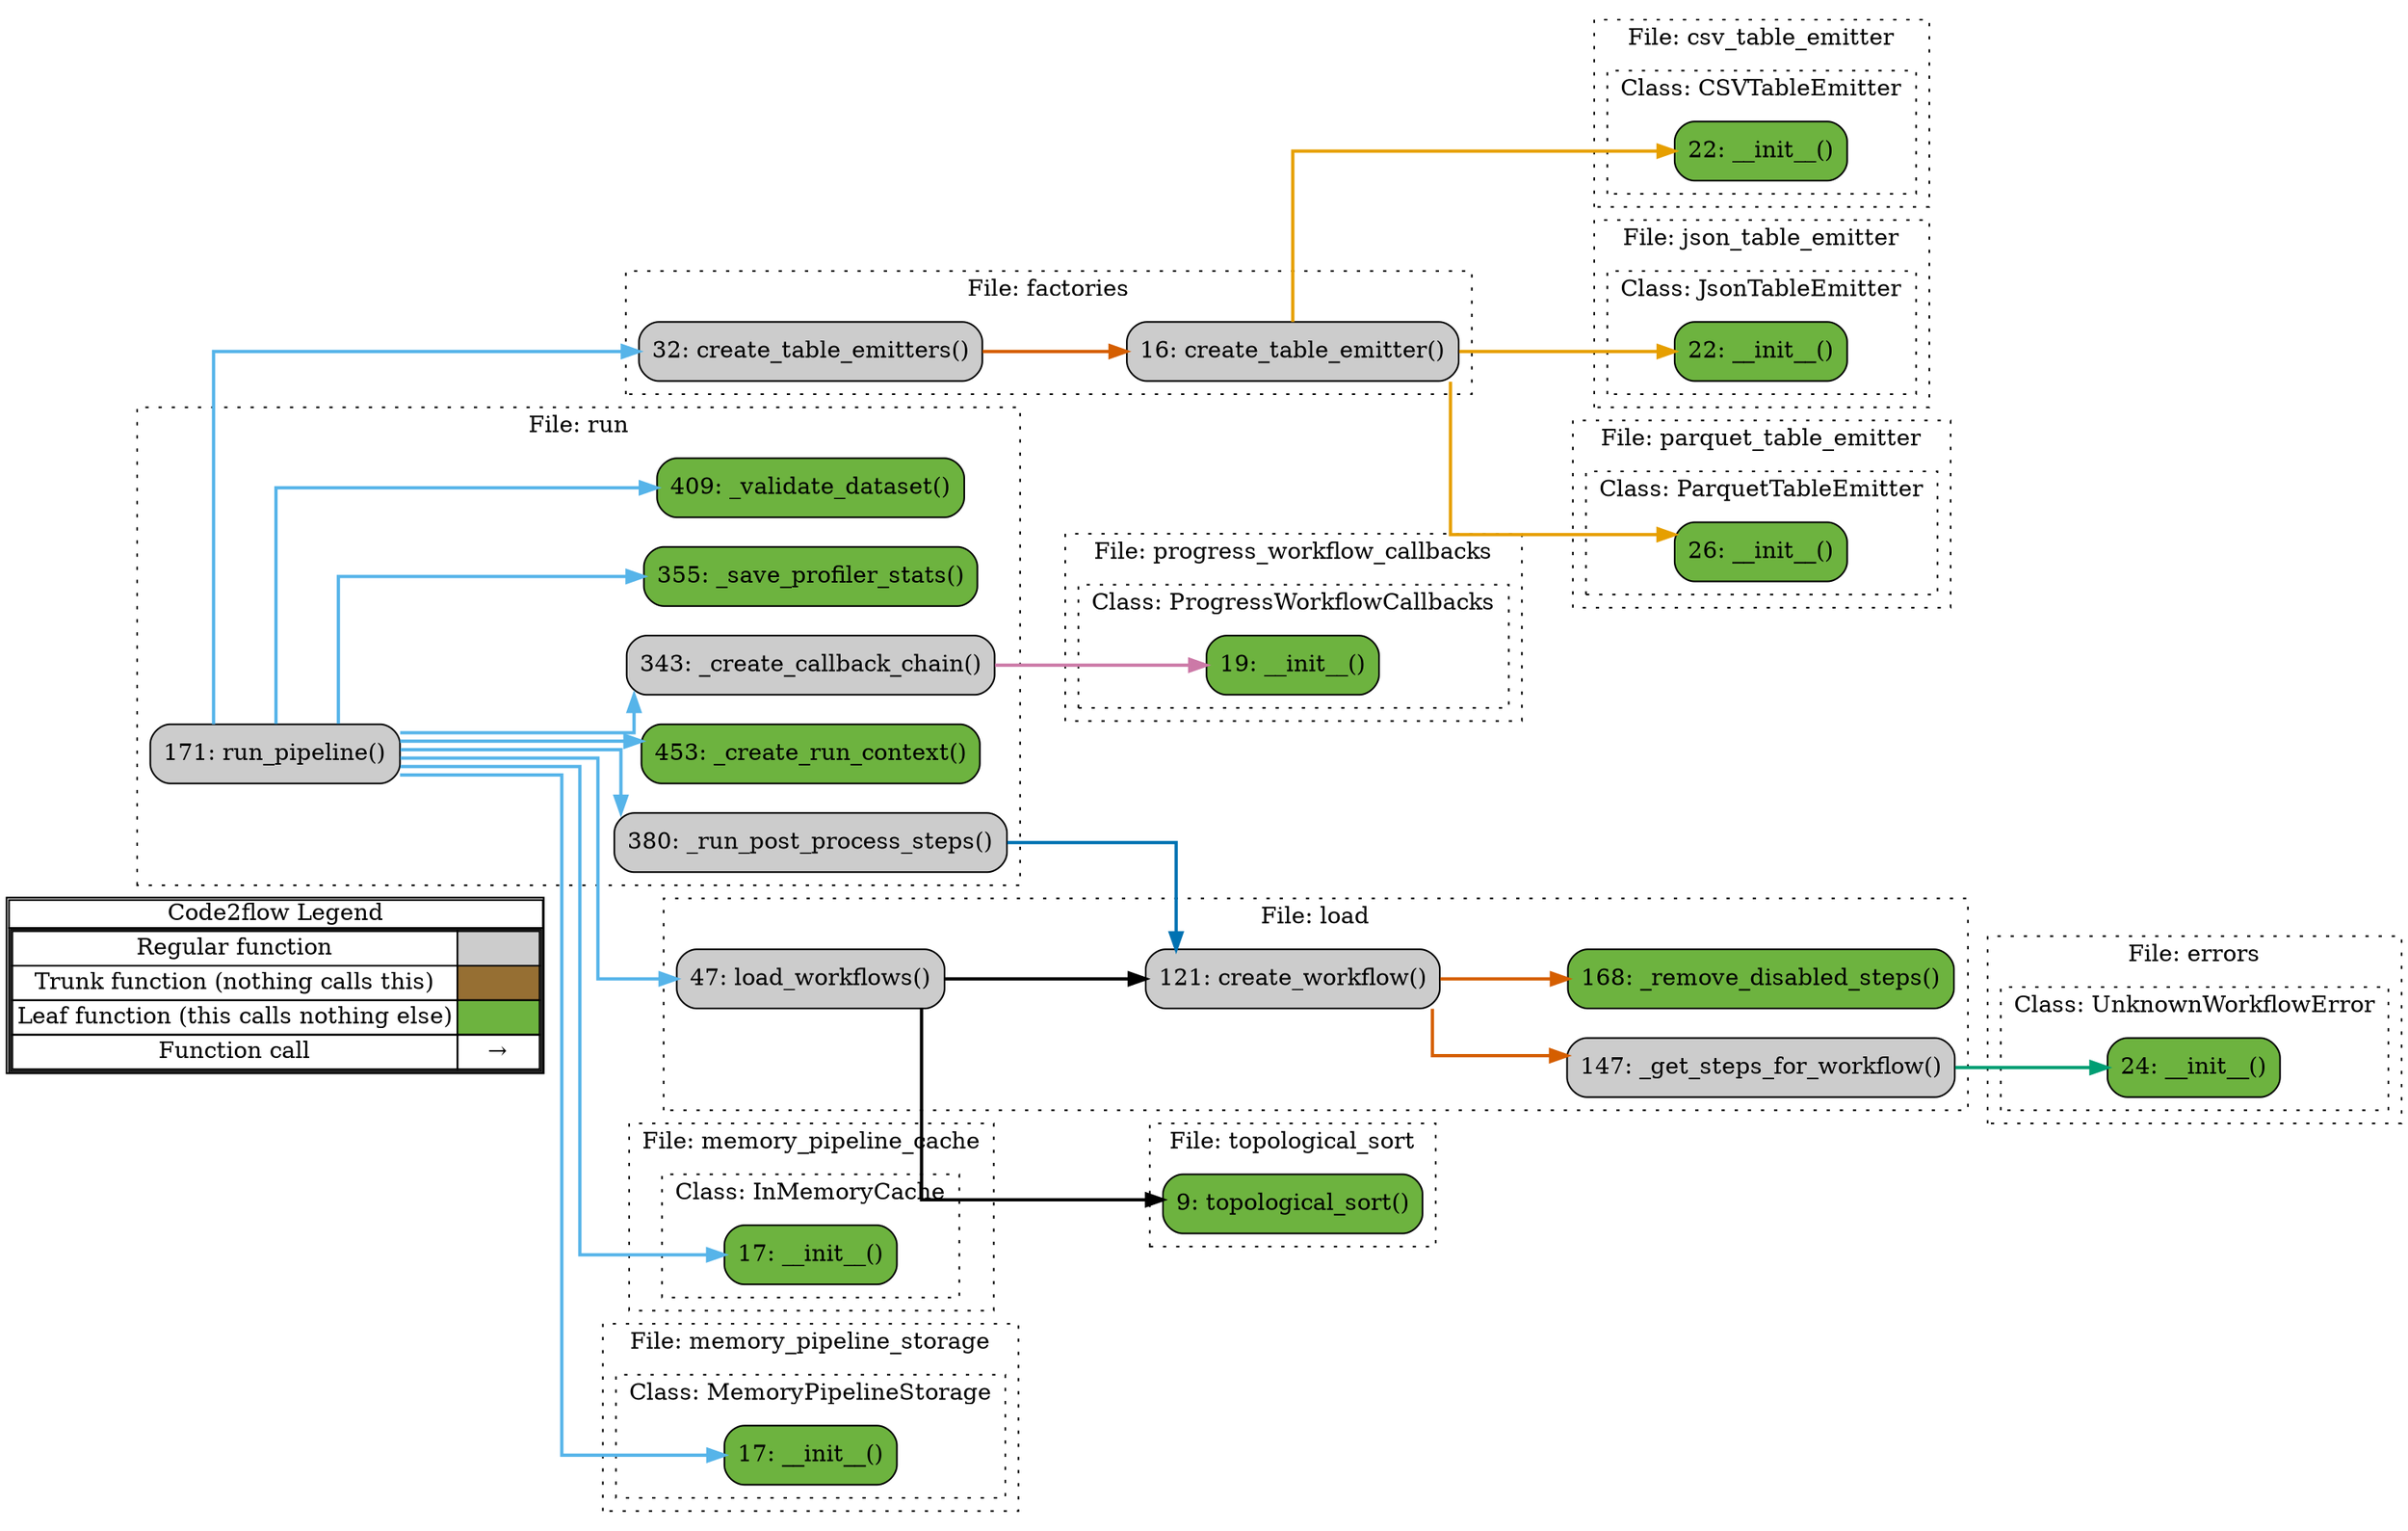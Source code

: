 digraph G {
concentrate=true;
splines="ortho";
rankdir="LR";
subgraph legend{
    rank = min;
    label = "legend";
    Legend [shape=none, margin=0, label = <
        <table cellspacing="0" cellpadding="0" border="1"><tr><td>Code2flow Legend</td></tr><tr><td>
        <table cellspacing="0">
        <tr><td>Regular function</td><td width="50px" bgcolor='#cccccc'></td></tr>
        <tr><td>Trunk function (nothing calls this)</td><td bgcolor='#966F33'></td></tr>
        <tr><td>Leaf function (this calls nothing else)</td><td bgcolor='#6db33f'></td></tr>
        <tr><td>Function call</td><td><font color='black'>&#8594;</font></td></tr>
        </table></td></tr></table>
        >];
}node_dd8db00a [label="22: __init__()" name="csv_table_emitter::CSVTableEmitter.__init__" shape="rect" style="rounded,filled" fillcolor="#6db33f" ];
node_608366f7 [label="24: __init__()" name="errors::UnknownWorkflowError.__init__" shape="rect" style="rounded,filled" fillcolor="#6db33f" ];
node_7c02a0d1 [label="16: create_table_emitter()" name="factories::create_table_emitter" shape="rect" style="rounded,filled" fillcolor="#cccccc" ];
node_84bea6ee [label="32: create_table_emitters()" name="factories::create_table_emitters" shape="rect" style="rounded,filled" fillcolor="#cccccc" ];
node_d12e0110 [label="22: __init__()" name="json_table_emitter::JsonTableEmitter.__init__" shape="rect" style="rounded,filled" fillcolor="#6db33f" ];
node_34b2227b [label="147: _get_steps_for_workflow()" name="load::_get_steps_for_workflow" shape="rect" style="rounded,filled" fillcolor="#cccccc" ];
node_d65e332d [label="168: _remove_disabled_steps()" name="load::_remove_disabled_steps" shape="rect" style="rounded,filled" fillcolor="#6db33f" ];
node_8c3b51ee [label="121: create_workflow()" name="load::create_workflow" shape="rect" style="rounded,filled" fillcolor="#cccccc" ];
node_9f51f280 [label="47: load_workflows()" name="load::load_workflows" shape="rect" style="rounded,filled" fillcolor="#cccccc" ];
node_7766d017 [label="17: __init__()" name="memory_pipeline_cache::InMemoryCache.__init__" shape="rect" style="rounded,filled" fillcolor="#6db33f" ];
node_baf15f0c [label="17: __init__()" name="memory_pipeline_storage::MemoryPipelineStorage.__init__" shape="rect" style="rounded,filled" fillcolor="#6db33f" ];
node_2e006044 [label="26: __init__()" name="parquet_table_emitter::ParquetTableEmitter.__init__" shape="rect" style="rounded,filled" fillcolor="#6db33f" ];
node_465ad7e2 [label="19: __init__()" name="progress_workflow_callbacks::ProgressWorkflowCallbacks.__init__" shape="rect" style="rounded,filled" fillcolor="#6db33f" ];
node_c8e0ab3f [label="343: _create_callback_chain()" name="run::_create_callback_chain" shape="rect" style="rounded,filled" fillcolor="#cccccc" ];
node_514e4443 [label="453: _create_run_context()" name="run::_create_run_context" shape="rect" style="rounded,filled" fillcolor="#6db33f" ];
node_98b2fad5 [label="380: _run_post_process_steps()" name="run::_run_post_process_steps" shape="rect" style="rounded,filled" fillcolor="#cccccc" ];
node_ff366fd1 [label="355: _save_profiler_stats()" name="run::_save_profiler_stats" shape="rect" style="rounded,filled" fillcolor="#6db33f" ];
node_c4f28cd8 [label="409: _validate_dataset()" name="run::_validate_dataset" shape="rect" style="rounded,filled" fillcolor="#6db33f" ];
node_4e7fcd32 [label="171: run_pipeline()" name="run::run_pipeline" shape="rect" style="rounded,filled" fillcolor="#cccccc" ];
node_e2ad27f0 [label="9: topological_sort()" name="topological_sort::topological_sort" shape="rect" style="rounded,filled" fillcolor="#6db33f" ];
node_7c02a0d1 -> node_dd8db00a [color="#E69F00" penwidth="2"];
node_7c02a0d1 -> node_d12e0110 [color="#E69F00" penwidth="2"];
node_7c02a0d1 -> node_2e006044 [color="#E69F00" penwidth="2"];
node_84bea6ee -> node_7c02a0d1 [color="#D55E00" penwidth="2"];
node_34b2227b -> node_608366f7 [color="#009E73" penwidth="2"];
node_8c3b51ee -> node_34b2227b [color="#D55E00" penwidth="2"];
node_8c3b51ee -> node_d65e332d [color="#D55E00" penwidth="2"];
node_9f51f280 -> node_8c3b51ee [color="#000000" penwidth="2"];
node_9f51f280 -> node_8c3b51ee [color="#000000" penwidth="2"];
node_9f51f280 -> node_e2ad27f0 [color="#000000" penwidth="2"];
node_c8e0ab3f -> node_465ad7e2 [color="#CC79A7" penwidth="2"];
node_98b2fad5 -> node_8c3b51ee [color="#0072B2" penwidth="2"];
node_4e7fcd32 -> node_84bea6ee [color="#56B4E9" penwidth="2"];
node_4e7fcd32 -> node_9f51f280 [color="#56B4E9" penwidth="2"];
node_4e7fcd32 -> node_7766d017 [color="#56B4E9" penwidth="2"];
node_4e7fcd32 -> node_baf15f0c [color="#56B4E9" penwidth="2"];
node_4e7fcd32 -> node_c8e0ab3f [color="#56B4E9" penwidth="2"];
node_4e7fcd32 -> node_514e4443 [color="#56B4E9" penwidth="2"];
node_4e7fcd32 -> node_98b2fad5 [color="#56B4E9" penwidth="2"];
node_4e7fcd32 -> node_ff366fd1 [color="#56B4E9" penwidth="2"];
node_4e7fcd32 -> node_c4f28cd8 [color="#56B4E9" penwidth="2"];
subgraph cluster_16c3386a {
    label="File: csv_table_emitter";
    name="csv_table_emitter";
    style="filled";
    graph[style=dotted];
    subgraph cluster_6d9c0867 {
        node_dd8db00a;
        label="Class: CSVTableEmitter";
        name="CSVTableEmitter";
        style="filled";
        graph[style=dotted];
    };
};
subgraph cluster_5a671fd0 {
    label="File: errors";
    name="errors";
    style="filled";
    graph[style=dotted];
    subgraph cluster_104b0560 {
        node_608366f7;
        label="Class: UnknownWorkflowError";
        name="UnknownWorkflowError";
        style="filled";
        graph[style=dotted];
    };
};
subgraph cluster_dfe6c352 {
    node_7c02a0d1 node_84bea6ee;
    label="File: factories";
    name="factories";
    style="filled";
    graph[style=dotted];
};
subgraph cluster_da023c67 {
    label="File: json_table_emitter";
    name="json_table_emitter";
    style="filled";
    graph[style=dotted];
    subgraph cluster_5bf53032 {
        node_d12e0110;
        label="Class: JsonTableEmitter";
        name="JsonTableEmitter";
        style="filled";
        graph[style=dotted];
    };
};
subgraph cluster_bf23b26b {
    node_9f51f280 node_8c3b51ee node_34b2227b node_d65e332d;
    label="File: load";
    name="load";
    style="filled";
    graph[style=dotted];
};
subgraph cluster_10838d29 {
    label="File: memory_pipeline_cache";
    name="memory_pipeline_cache";
    style="filled";
    graph[style=dotted];
    subgraph cluster_7b57728b {
        node_7766d017;
        label="Class: InMemoryCache";
        name="InMemoryCache";
        style="filled";
        graph[style=dotted];
    };
};
subgraph cluster_505bceb2 {
    label="File: memory_pipeline_storage";
    name="memory_pipeline_storage";
    style="filled";
    graph[style=dotted];
    subgraph cluster_2c481af7 {
        node_baf15f0c;
        label="Class: MemoryPipelineStorage";
        name="MemoryPipelineStorage";
        style="filled";
        graph[style=dotted];
    };
};
subgraph cluster_04b00f22 {
    label="File: parquet_table_emitter";
    name="parquet_table_emitter";
    style="filled";
    graph[style=dotted];
    subgraph cluster_36f28d3e {
        node_2e006044;
        label="Class: ParquetTableEmitter";
        name="ParquetTableEmitter";
        style="filled";
        graph[style=dotted];
    };
};
subgraph cluster_a0f74893 {
    label="File: progress_workflow_callbacks";
    name="progress_workflow_callbacks";
    style="filled";
    graph[style=dotted];
    subgraph cluster_2bebe225 {
        node_465ad7e2;
        label="Class: ProgressWorkflowCallbacks";
        name="ProgressWorkflowCallbacks";
        style="filled";
        graph[style=dotted];
    };
};
subgraph cluster_50bf6979 {
    node_4e7fcd32 node_c8e0ab3f node_ff366fd1 node_98b2fad5 node_c4f28cd8 node_514e4443;
    label="File: run";
    name="run";
    style="filled";
    graph[style=dotted];
};
subgraph cluster_3baf4bee {
    node_e2ad27f0;
    label="File: topological_sort";
    name="topological_sort";
    style="filled";
    graph[style=dotted];
};
}

